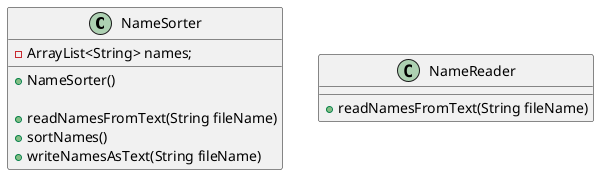 @startuml
class NameSorter{
    -ArrayList<String> names;

    +NameSorter()

    +readNamesFromText(String fileName)
    +sortNames()
    +writeNamesAsText(String fileName)
}

class NameReader{
+readNamesFromText(String fileName)

}
@enduml